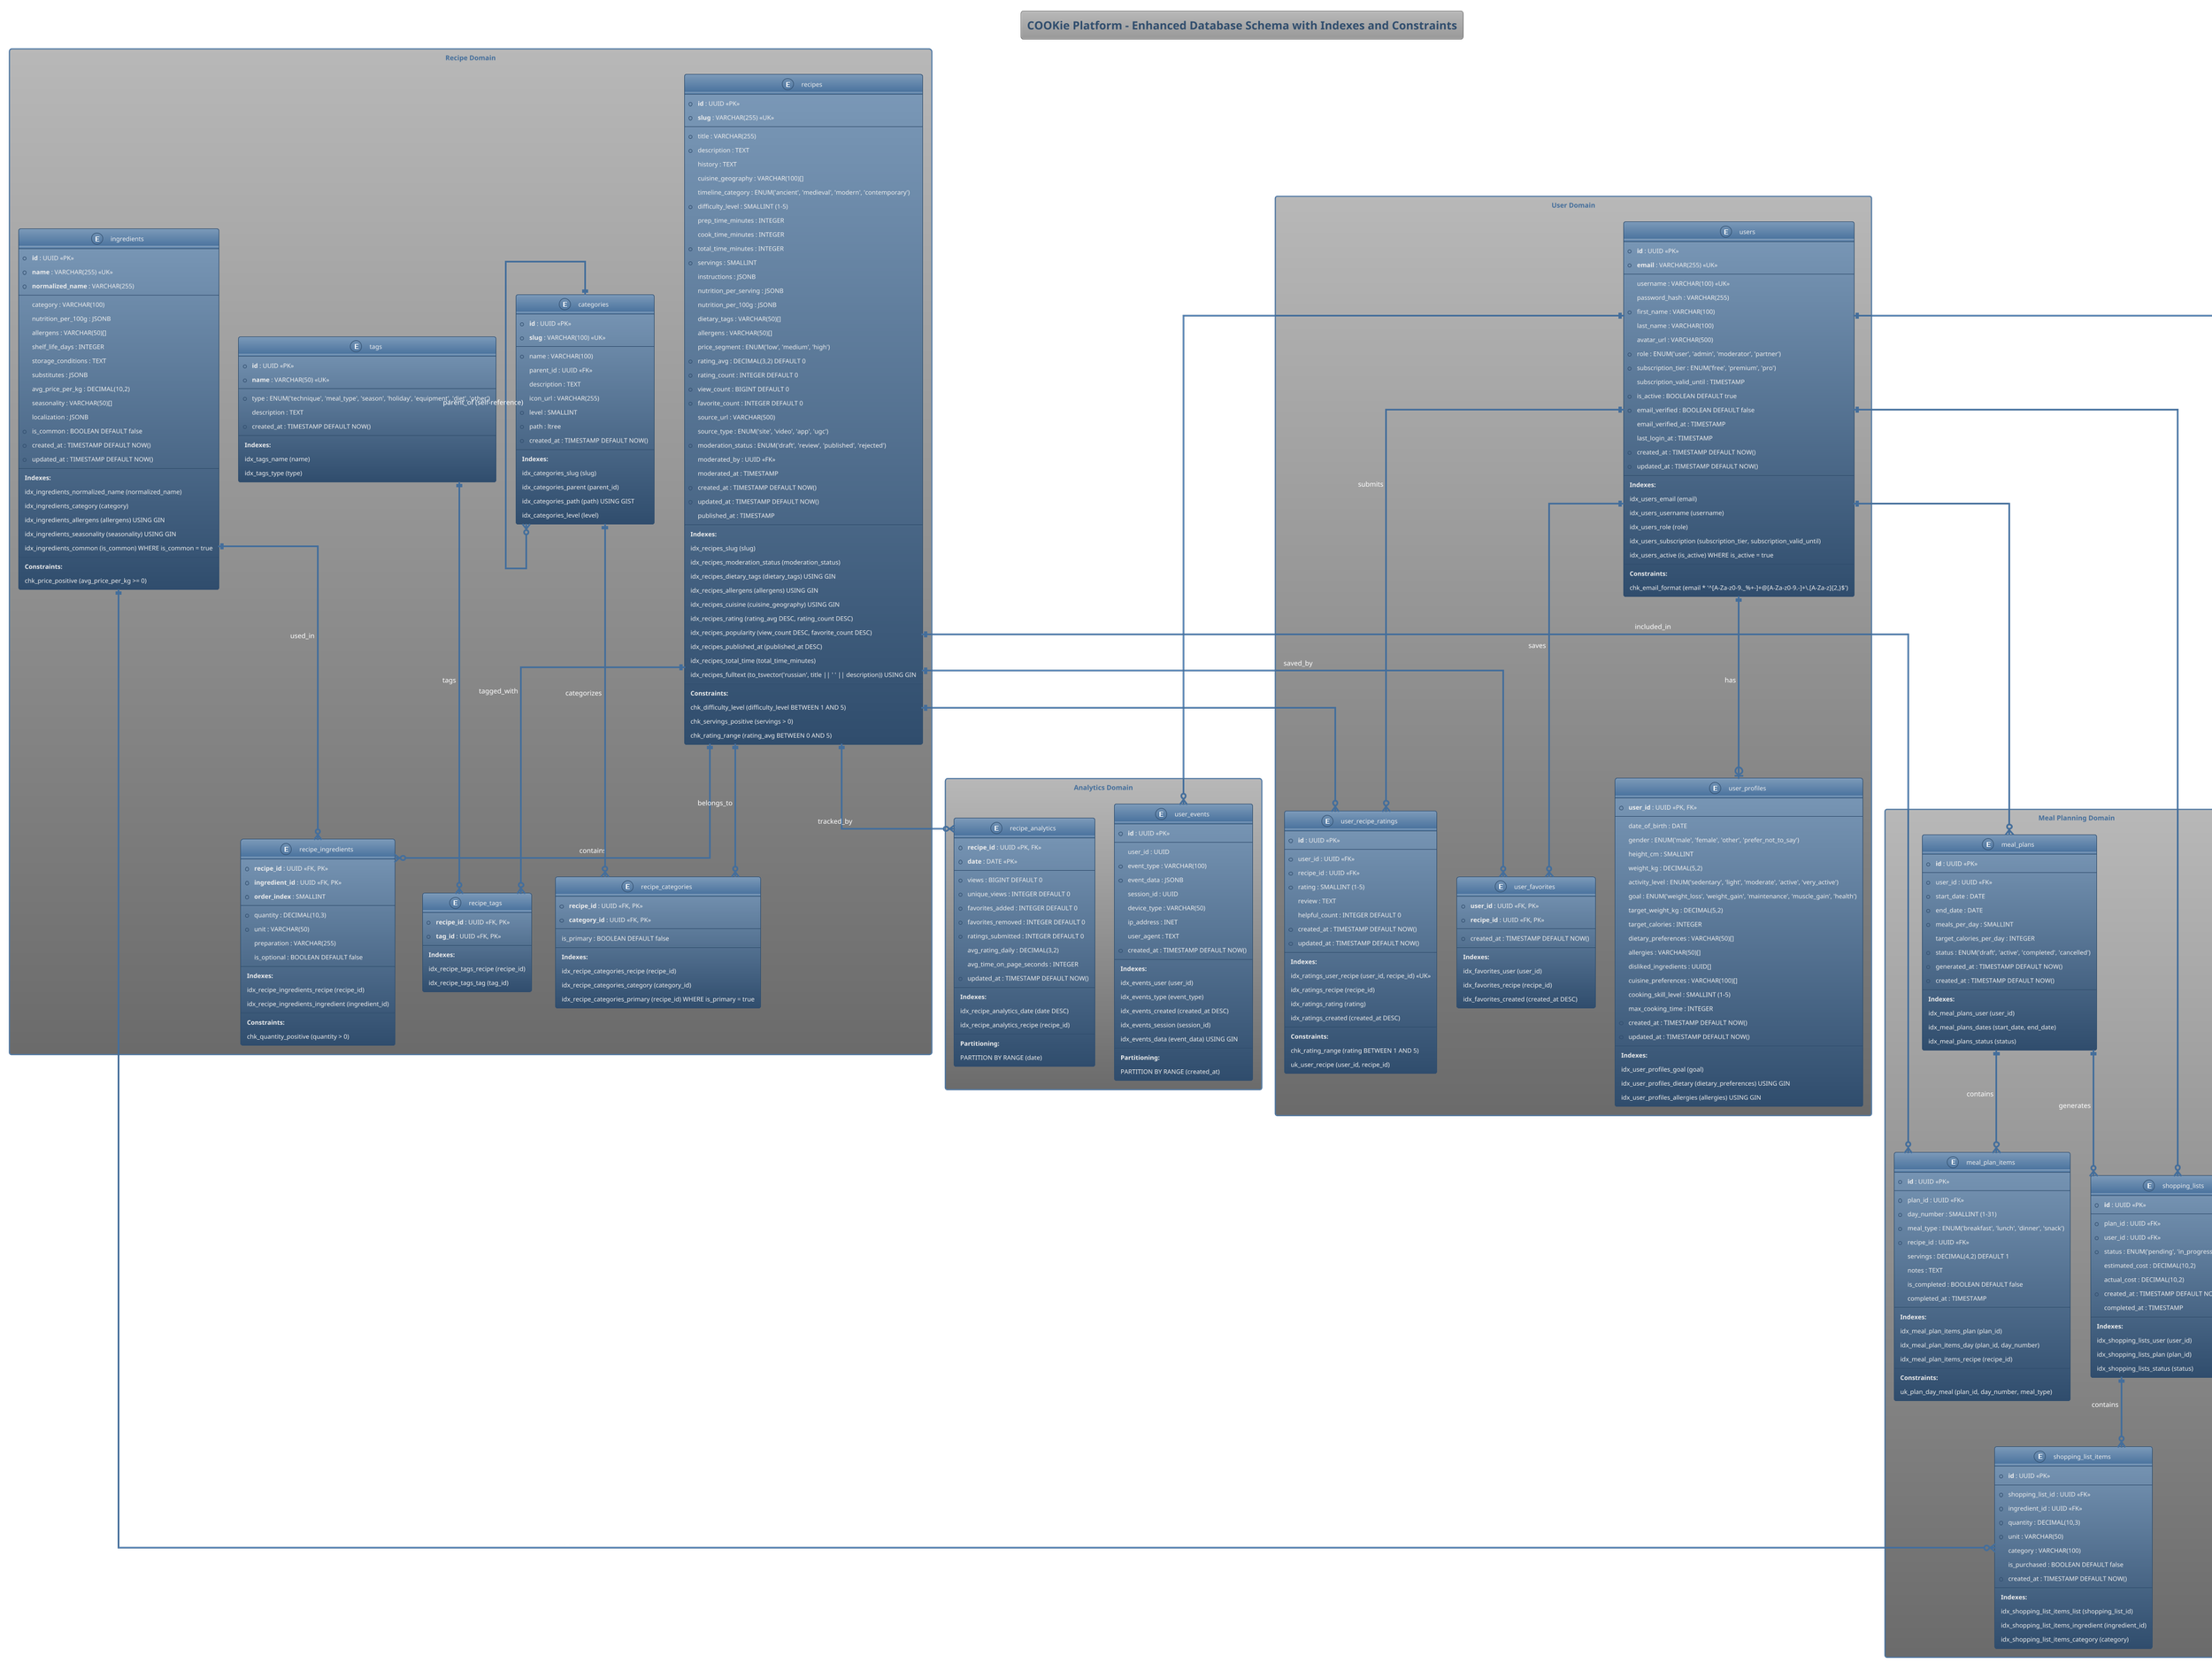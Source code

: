 @startuml Enhanced_Database_Schema
!theme spacelab

' Настройки внешнего вида
skinparam linetype ortho
skinparam packageStyle rectangle

title COOKie Platform - Enhanced Database Schema with Indexes and Constraints

package "Recipe Domain" {
    entity "recipes" as recipes {
        * **id** : UUID <<PK>>
        * **slug** : VARCHAR(255) <<UK>>
        --
        * title : VARCHAR(255)
        * description : TEXT
        history : TEXT
        cuisine_geography : VARCHAR(100)[]
        timeline_category : ENUM('ancient', 'medieval', 'modern', 'contemporary')
        * difficulty_level : SMALLINT (1-5)
        prep_time_minutes : INTEGER
        cook_time_minutes : INTEGER
        * total_time_minutes : INTEGER
        * servings : SMALLINT
        instructions : JSONB
        nutrition_per_serving : JSONB
        nutrition_per_100g : JSONB
        dietary_tags : VARCHAR(50)[]
        allergens : VARCHAR(50)[]
        price_segment : ENUM('low', 'medium', 'high')
        * rating_avg : DECIMAL(3,2) DEFAULT 0
        * rating_count : INTEGER DEFAULT 0
        * view_count : BIGINT DEFAULT 0
        * favorite_count : INTEGER DEFAULT 0
        source_url : VARCHAR(500)
        source_type : ENUM('site', 'video', 'app', 'ugc')
        * moderation_status : ENUM('draft', 'review', 'published', 'rejected')
        moderated_by : UUID <<FK>>
        moderated_at : TIMESTAMP
        * created_at : TIMESTAMP DEFAULT NOW()
        * updated_at : TIMESTAMP DEFAULT NOW()
        published_at : TIMESTAMP
        --
        **Indexes:**
        idx_recipes_slug (slug)
        idx_recipes_moderation_status (moderation_status)
        idx_recipes_dietary_tags (dietary_tags) USING GIN
        idx_recipes_allergens (allergens) USING GIN
        idx_recipes_cuisine (cuisine_geography) USING GIN
        idx_recipes_rating (rating_avg DESC, rating_count DESC)
        idx_recipes_popularity (view_count DESC, favorite_count DESC)
        idx_recipes_published_at (published_at DESC)
        idx_recipes_total_time (total_time_minutes)
        idx_recipes_fulltext (to_tsvector('russian', title || ' ' || description)) USING GIN
        --
        **Constraints:**
        chk_difficulty_level (difficulty_level BETWEEN 1 AND 5)
        chk_servings_positive (servings > 0)
        chk_rating_range (rating_avg BETWEEN 0 AND 5)
    }

    entity "ingredients" as ingredients {
        * **id** : UUID <<PK>>
        * **name** : VARCHAR(255) <<UK>>
        * **normalized_name** : VARCHAR(255)
        --
        category : VARCHAR(100)
        nutrition_per_100g : JSONB
        allergens : VARCHAR(50)[]
        shelf_life_days : INTEGER
        storage_conditions : TEXT
        substitutes : JSONB
        avg_price_per_kg : DECIMAL(10,2)
        seasonality : VARCHAR(50)[]
        localization : JSONB
        * is_common : BOOLEAN DEFAULT false
        * created_at : TIMESTAMP DEFAULT NOW()
        * updated_at : TIMESTAMP DEFAULT NOW()
        --
        **Indexes:**
        idx_ingredients_normalized_name (normalized_name)
        idx_ingredients_category (category)
        idx_ingredients_allergens (allergens) USING GIN
        idx_ingredients_seasonality (seasonality) USING GIN
        idx_ingredients_common (is_common) WHERE is_common = true
        --
        **Constraints:**
        chk_price_positive (avg_price_per_kg >= 0)
    }

    entity "recipe_ingredients" as recipe_ingredients {
        * **recipe_id** : UUID <<FK, PK>>
        * **ingredient_id** : UUID <<FK, PK>>
        * **order_index** : SMALLINT
        --
        * quantity : DECIMAL(10,3)
        * unit : VARCHAR(50)
        preparation : VARCHAR(255)
        is_optional : BOOLEAN DEFAULT false
        --
        **Indexes:**
        idx_recipe_ingredients_recipe (recipe_id)
        idx_recipe_ingredients_ingredient (ingredient_id)
        --
        **Constraints:**
        chk_quantity_positive (quantity > 0)
    }

    entity "categories" as categories {
        * **id** : UUID <<PK>>
        * **slug** : VARCHAR(100) <<UK>>
        --
        * name : VARCHAR(100)
        parent_id : UUID <<FK>>
        description : TEXT
        icon_url : VARCHAR(255)
        * level : SMALLINT
        * path : ltree
        * created_at : TIMESTAMP DEFAULT NOW()
        --
        **Indexes:**
        idx_categories_slug (slug)
        idx_categories_parent (parent_id)
        idx_categories_path (path) USING GIST
        idx_categories_level (level)
    }

    entity "recipe_categories" as recipe_categories {
        * **recipe_id** : UUID <<FK, PK>>
        * **category_id** : UUID <<FK, PK>>
        --
        is_primary : BOOLEAN DEFAULT false
        --
        **Indexes:**
        idx_recipe_categories_recipe (recipe_id)
        idx_recipe_categories_category (category_id)
        idx_recipe_categories_primary (recipe_id) WHERE is_primary = true
    }

    entity "tags" as tags {
        * **id** : UUID <<PK>>
        * **name** : VARCHAR(50) <<UK>>
        --
        * type : ENUM('technique', 'meal_type', 'season', 'holiday', 'equipment', 'diet', 'other')
        description : TEXT
        * created_at : TIMESTAMP DEFAULT NOW()
        --
        **Indexes:**
        idx_tags_name (name)
        idx_tags_type (type)
    }

    entity "recipe_tags" as recipe_tags {
        * **recipe_id** : UUID <<FK, PK>>
        * **tag_id** : UUID <<FK, PK>>
        --
        **Indexes:**
        idx_recipe_tags_recipe (recipe_id)
        idx_recipe_tags_tag (tag_id)
    }
}

package "User Domain" {
    entity "users" as users {
        * **id** : UUID <<PK>>
        * **email** : VARCHAR(255) <<UK>>
        --
        username : VARCHAR(100) <<UK>>
        password_hash : VARCHAR(255)
        * first_name : VARCHAR(100)
        last_name : VARCHAR(100)
        avatar_url : VARCHAR(500)
        * role : ENUM('user', 'admin', 'moderator', 'partner')
        * subscription_tier : ENUM('free', 'premium', 'pro')
        subscription_valid_until : TIMESTAMP
        * is_active : BOOLEAN DEFAULT true
        * email_verified : BOOLEAN DEFAULT false
        email_verified_at : TIMESTAMP
        last_login_at : TIMESTAMP
        * created_at : TIMESTAMP DEFAULT NOW()
        * updated_at : TIMESTAMP DEFAULT NOW()
        --
        **Indexes:**
        idx_users_email (email)
        idx_users_username (username)
        idx_users_role (role)
        idx_users_subscription (subscription_tier, subscription_valid_until)
        idx_users_active (is_active) WHERE is_active = true
        --
        **Constraints:**
        chk_email_format (email ~* '^[A-Za-z0-9._%+-]+@[A-Za-z0-9.-]+\.[A-Za-z]{2,}$')
    }

    entity "user_profiles" as user_profiles {
        * **user_id** : UUID <<PK, FK>>
        --
        date_of_birth : DATE
        gender : ENUM('male', 'female', 'other', 'prefer_not_to_say')
        height_cm : SMALLINT
        weight_kg : DECIMAL(5,2)
        activity_level : ENUM('sedentary', 'light', 'moderate', 'active', 'very_active')
        goal : ENUM('weight_loss', 'weight_gain', 'maintenance', 'muscle_gain', 'health')
        target_weight_kg : DECIMAL(5,2)
        target_calories : INTEGER
        dietary_preferences : VARCHAR(50)[]
        allergies : VARCHAR(50)[]
        disliked_ingredients : UUID[]
        cuisine_preferences : VARCHAR(100)[]
        cooking_skill_level : SMALLINT (1-5)
        max_cooking_time : INTEGER
        * created_at : TIMESTAMP DEFAULT NOW()
        * updated_at : TIMESTAMP DEFAULT NOW()
        --
        **Indexes:**
        idx_user_profiles_goal (goal)
        idx_user_profiles_dietary (dietary_preferences) USING GIN
        idx_user_profiles_allergies (allergies) USING GIN
    }

    entity "user_recipe_ratings" as ratings {
        * **id** : UUID <<PK>>
        --
        * user_id : UUID <<FK>>
        * recipe_id : UUID <<FK>>
        * rating : SMALLINT (1-5)
        review : TEXT
        helpful_count : INTEGER DEFAULT 0
        * created_at : TIMESTAMP DEFAULT NOW()
        * updated_at : TIMESTAMP DEFAULT NOW()
        --
        **Indexes:**
        idx_ratings_user_recipe (user_id, recipe_id) <<UK>>
        idx_ratings_recipe (recipe_id)
        idx_ratings_rating (rating)
        idx_ratings_created (created_at DESC)
        --
        **Constraints:**
        chk_rating_range (rating BETWEEN 1 AND 5)
        uk_user_recipe (user_id, recipe_id)
    }

    entity "user_favorites" as favorites {
        * **user_id** : UUID <<FK, PK>>
        * **recipe_id** : UUID <<FK, PK>>
        --
        * created_at : TIMESTAMP DEFAULT NOW()
        --
        **Indexes:**
        idx_favorites_user (user_id)
        idx_favorites_recipe (recipe_id)
        idx_favorites_created (created_at DESC)
    }
}

package "Meal Planning Domain" {
    entity "meal_plans" as meal_plans {
        * **id** : UUID <<PK>>
        --
        * user_id : UUID <<FK>>
        * start_date : DATE
        * end_date : DATE
        * meals_per_day : SMALLINT
        target_calories_per_day : INTEGER
        * status : ENUM('draft', 'active', 'completed', 'cancelled')
        * generated_at : TIMESTAMP DEFAULT NOW()
        * created_at : TIMESTAMP DEFAULT NOW()
        --
        **Indexes:**
        idx_meal_plans_user (user_id)
        idx_meal_plans_dates (start_date, end_date)
        idx_meal_plans_status (status)
    }

    entity "meal_plan_items" as meal_plan_items {
        * **id** : UUID <<PK>>
        --
        * plan_id : UUID <<FK>>
        * day_number : SMALLINT (1-31)
        * meal_type : ENUM('breakfast', 'lunch', 'dinner', 'snack')
        * recipe_id : UUID <<FK>>
        servings : DECIMAL(4,2) DEFAULT 1
        notes : TEXT
        is_completed : BOOLEAN DEFAULT false
        completed_at : TIMESTAMP
        --
        **Indexes:**
        idx_meal_plan_items_plan (plan_id)
        idx_meal_plan_items_day (plan_id, day_number)
        idx_meal_plan_items_recipe (recipe_id)
        --
        **Constraints:**
        uk_plan_day_meal (plan_id, day_number, meal_type)
    }

    entity "shopping_lists" as shopping_lists {
        * **id** : UUID <<PK>>
        --
        * plan_id : UUID <<FK>>
        * user_id : UUID <<FK>>
        * status : ENUM('pending', 'in_progress', 'completed')
        estimated_cost : DECIMAL(10,2)
        actual_cost : DECIMAL(10,2)
        * created_at : TIMESTAMP DEFAULT NOW()
        completed_at : TIMESTAMP
        --
        **Indexes:**
        idx_shopping_lists_user (user_id)
        idx_shopping_lists_plan (plan_id)
        idx_shopping_lists_status (status)
    }

    entity "shopping_list_items" as shopping_list_items {
        * **id** : UUID <<PK>>
        --
        * shopping_list_id : UUID <<FK>>
        * ingredient_id : UUID <<FK>>
        * quantity : DECIMAL(10,3)
        * unit : VARCHAR(50)
        category : VARCHAR(100)
        is_purchased : BOOLEAN DEFAULT false
        * created_at : TIMESTAMP DEFAULT NOW()
        --
        **Indexes:**
        idx_shopping_list_items_list (shopping_list_id)
        idx_shopping_list_items_ingredient (ingredient_id)
        idx_shopping_list_items_category (category)
    }
}

package "Analytics Domain" {
    entity "user_events" as user_events {
        * **id** : UUID <<PK>>
        --
        user_id : UUID
        * event_type : VARCHAR(100)
        * event_data : JSONB
        session_id : UUID
        device_type : VARCHAR(50)
        ip_address : INET
        user_agent : TEXT
        * created_at : TIMESTAMP DEFAULT NOW()
        --
        **Indexes:**
        idx_events_user (user_id)
        idx_events_type (event_type)
        idx_events_created (created_at DESC)
        idx_events_session (session_id)
        idx_events_data (event_data) USING GIN
        --
        **Partitioning:**
        PARTITION BY RANGE (created_at)
    }

    entity "recipe_analytics" as recipe_analytics {
        * **recipe_id** : UUID <<PK, FK>>
        * **date** : DATE <<PK>>
        --
        * views : BIGINT DEFAULT 0
        * unique_views : INTEGER DEFAULT 0
        * favorites_added : INTEGER DEFAULT 0
        * favorites_removed : INTEGER DEFAULT 0
        * ratings_submitted : INTEGER DEFAULT 0
        avg_rating_daily : DECIMAL(3,2)
        avg_time_on_page_seconds : INTEGER
        * updated_at : TIMESTAMP DEFAULT NOW()
        --
        **Indexes:**
        idx_recipe_analytics_date (date DESC)
        idx_recipe_analytics_recipe (recipe_id)
        --
        **Partitioning:**
        PARTITION BY RANGE (date)
    }
}

package "Payment Domain" {
    entity "subscriptions" as subscriptions {
        * **id** : UUID <<PK>>
        --
        * user_id : UUID <<FK>>
        * tier : ENUM('free', 'premium', 'pro')
        * status : ENUM('active', 'cancelled', 'expired', 'suspended')
        * started_at : TIMESTAMP
        expires_at : TIMESTAMP
        auto_renew : BOOLEAN DEFAULT true
        payment_method : VARCHAR(50)
        * created_at : TIMESTAMP DEFAULT NOW()
        * updated_at : TIMESTAMP DEFAULT NOW()
        cancelled_at : TIMESTAMP
        --
        **Indexes:**
        idx_subscriptions_user (user_id)
        idx_subscriptions_status (status)
        idx_subscriptions_expires (expires_at)
    }

    entity "payments" as payments {
        * **id** : UUID <<PK>>
        * **transaction_id** : VARCHAR(255) <<UK>>
        --
        * subscription_id : UUID <<FK>>
        * user_id : UUID <<FK>>
        * amount : DECIMAL(10,2)
        * currency : VARCHAR(3) DEFAULT 'RUB'
        * status : ENUM('pending', 'completed', 'failed', 'refunded')
        payment_method : VARCHAR(50)
        gateway_response : JSONB
        * created_at : TIMESTAMP DEFAULT NOW()
        processed_at : TIMESTAMP
        --
        **Indexes:**
        idx_payments_transaction (transaction_id)
        idx_payments_subscription (subscription_id)
        idx_payments_user (user_id)
        idx_payments_status (status)
        idx_payments_created (created_at DESC)
    }
}

' Relationships
recipes ||--o{ recipe_ingredients : contains
ingredients ||--o{ recipe_ingredients : used_in
recipes ||--o{ recipe_categories : belongs_to
categories ||--o{ recipe_categories : categorizes
recipes ||--o{ recipe_tags : tagged_with
tags ||--o{ recipe_tags : tags
categories ||--o{ categories : parent_of (self-reference)

users ||--o| user_profiles : has
users ||--o{ ratings : submits
recipes ||--o{ ratings : rated_by
users ||--o{ favorites : saves
recipes ||--o{ favorites : saved_by

users ||--o{ meal_plans : creates
meal_plans ||--o{ meal_plan_items : contains
recipes ||--o{ meal_plan_items : included_in
meal_plans ||--o{ shopping_lists : generates
users ||--o{ shopping_lists : owns
shopping_lists ||--o{ shopping_list_items : contains
ingredients ||--o{ shopping_list_items : listed_in

users ||--o{ user_events : generates
recipes ||--o{ recipe_analytics : tracked_by

users ||--o{ subscriptions : has
subscriptions ||--o{ payments : billed_by

@enduml

